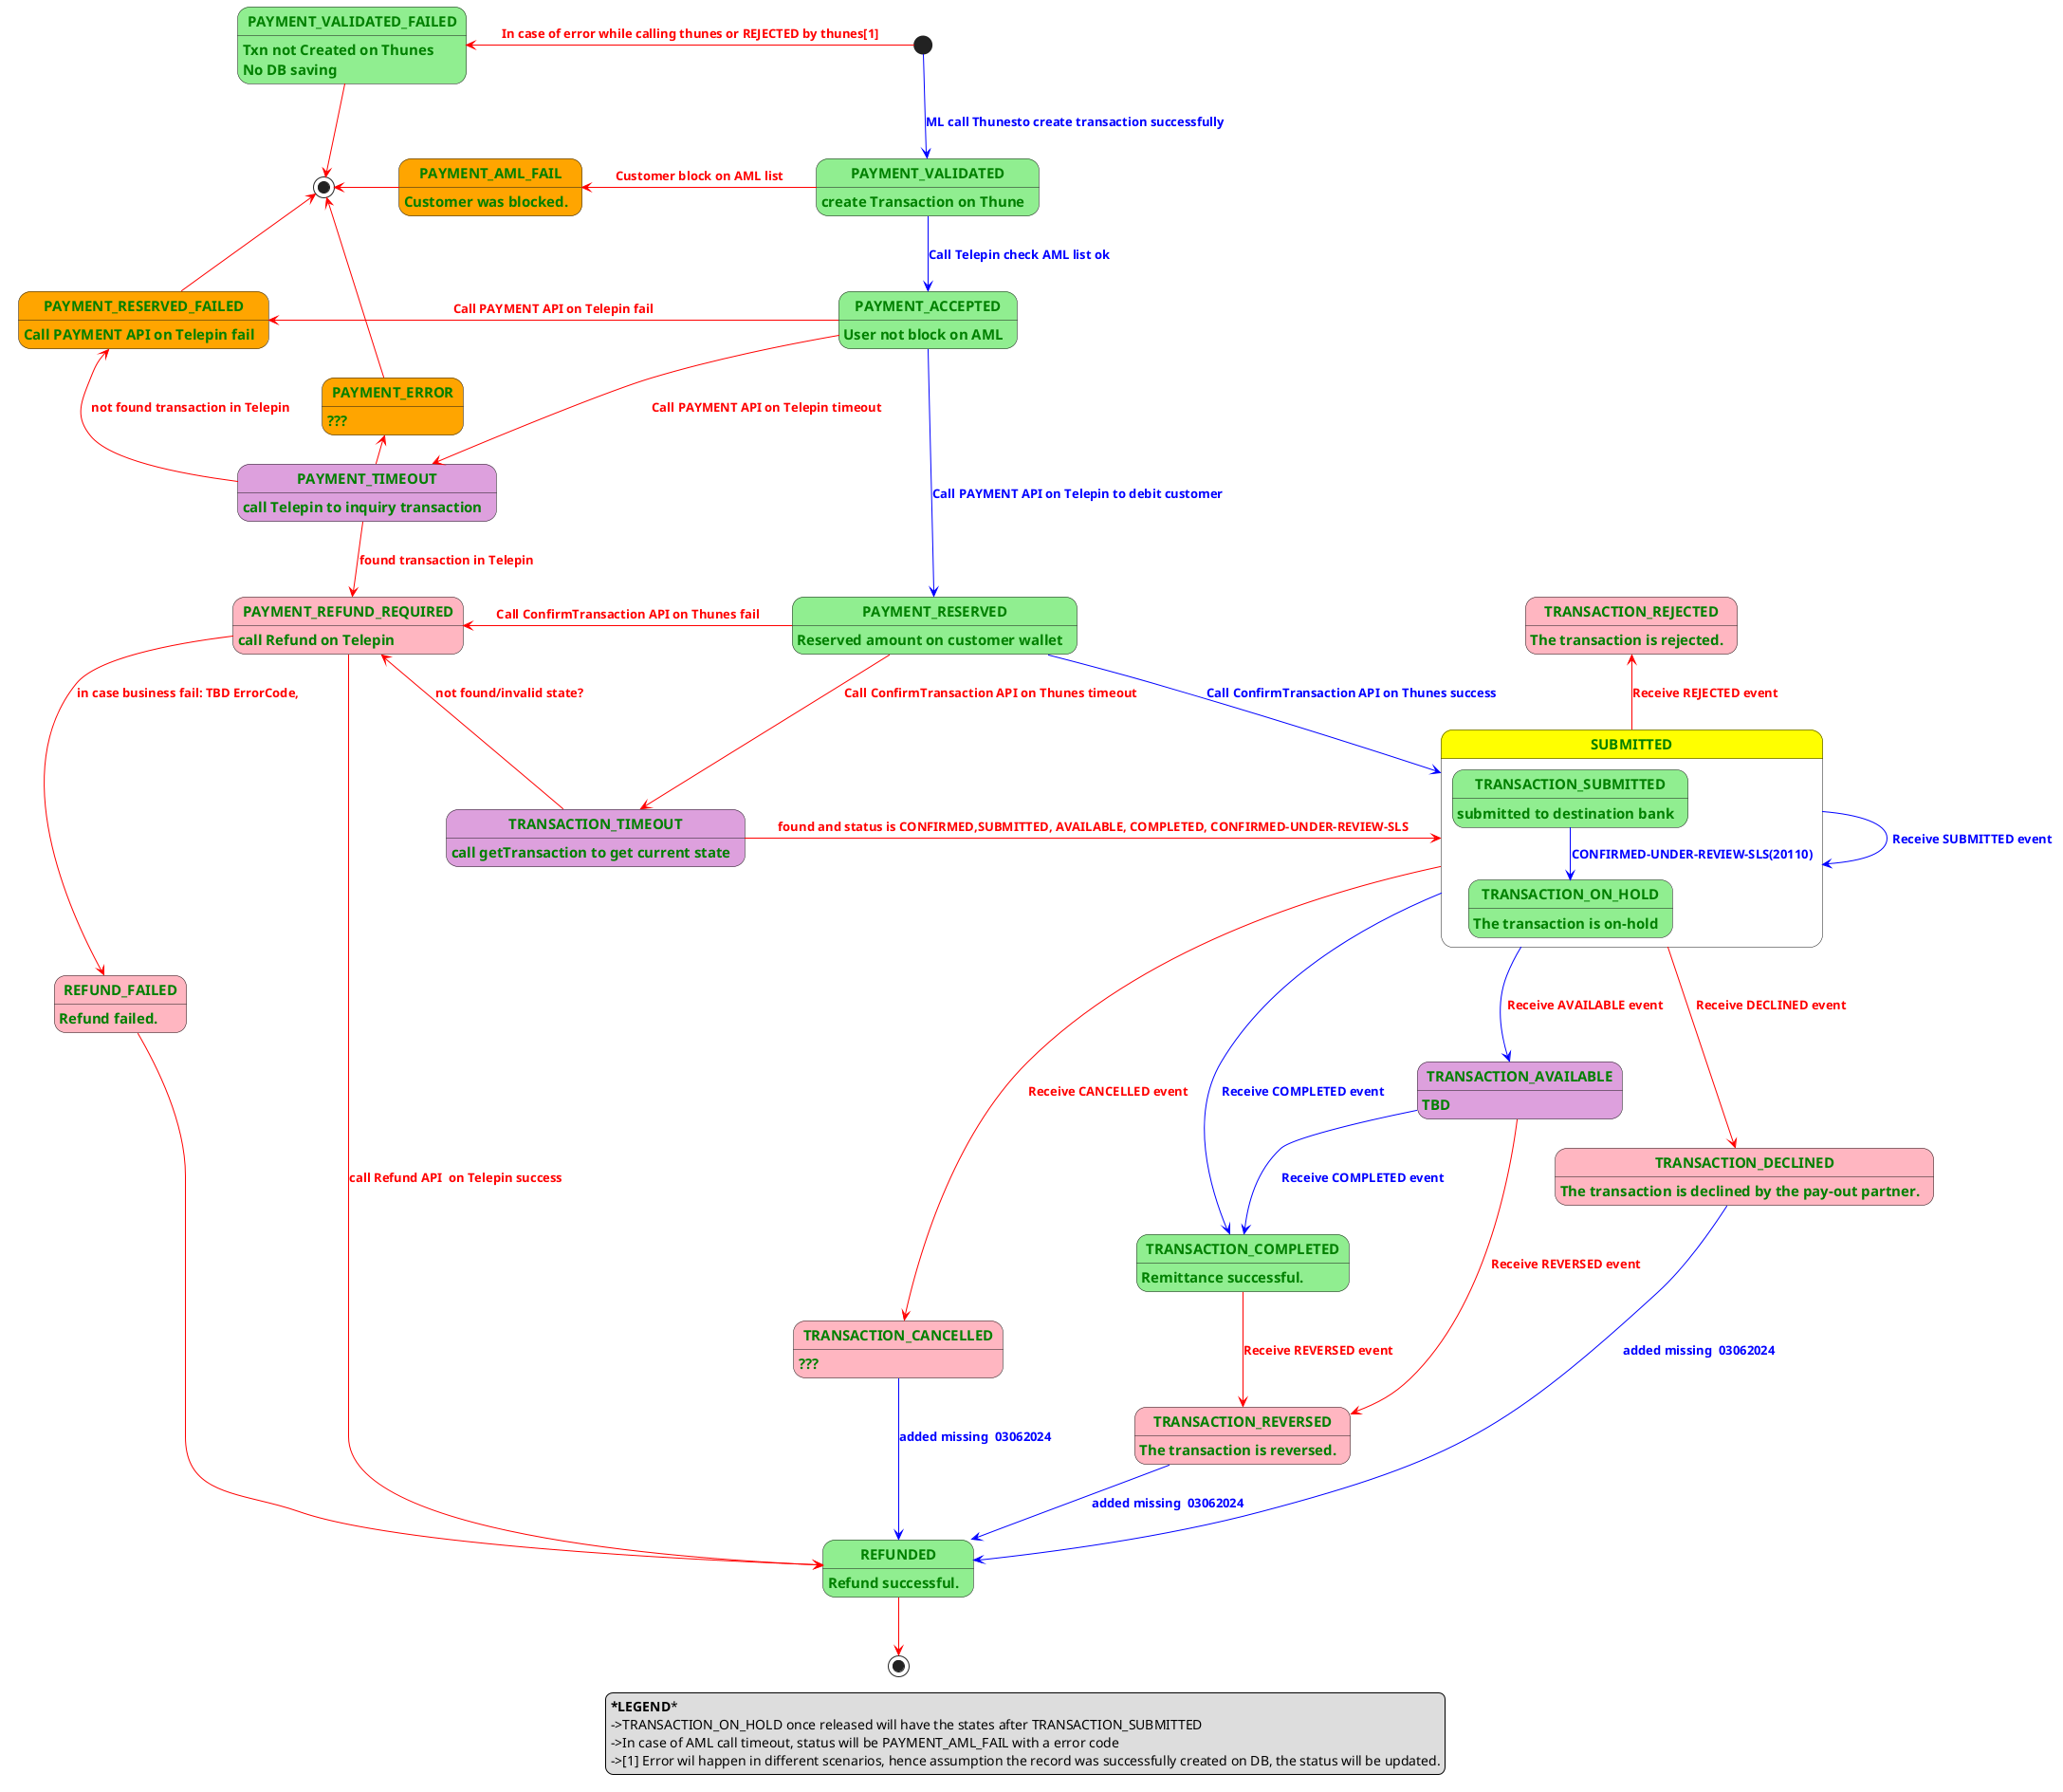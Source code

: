 @startuml
skinparam State {
  BackgroundColor yellow
  FontColor GREEN
  FontName Sanserif
  FontSize 15
  FontStyle bold
'LineColor Red

}

<style>
 arrow {
  FontColor RED
  FontName Sanserif
  FontStyle bold
    LineColor Red
  }

</style>

state endPrePayment    <<end>>
'state end2    <<end>>
'state end3    <<end>>
'state end5    <<end>>
'state endHappy    <<end>>
state PAYMENT_VALIDATED #lightgreen : create Transaction on Thune
state PAYMENT_VALIDATED_FAILED #lightgreen : Txn not Created on Thunes\nNo DB saving
state PAYMENT_AML_FAIL #orange : Customer was blocked.
state PAYMENT_ACCEPTED #lightgreen : User not block on AML
state PAYMENT_RESERVED #lightgreen : Reserved amount on customer wallet
state PAYMENT_RESERVED_FAILED #orange : Call PAYMENT API on Telepin fail
state PAYMENT_TIMEOUT #plum : call Telepin to inquiry transaction
state PAYMENT_ERROR #orange : ???
state PAYMENT_REFUND_REQUIRED #lightpink : call Refund on Telepin
state SUBMITTED {
    state TRANSACTION_SUBMITTED #lightgreen : submitted to destination bank
    state TRANSACTION_ON_HOLD  #lightgreen : The transaction is on-hold
    TRANSACTION_SUBMITTED -down[#blue]-> TRANSACTION_ON_HOLD:<color:blue>CONFIRMED-UNDER-REVIEW-SLS(20110)
}

state TRANSACTION_AVAILABLE #plum : TBD
state TRANSACTION_DECLINED #lightpink : The transaction is declined by the pay-out partner.
state TRANSACTION_COMPLETED #lightgreen : Remittance successful.
state TRANSACTION_REVERSED #lightpink: The transaction is reversed.
state TRANSACTION_TIMEOUT #plum : call getTransaction to get current state
state TRANSACTION_REJECTED #lightpink : The transaction is rejected.
state TRANSACTION_CANCELLED #lightpink : ???
state REFUND_FAILED #lightpink : Refund failed.
state REFUNDED #lightgreen : Refund successful.

[*] -down[#blue]-> PAYMENT_VALIDATED : <color:blue>ML call Thunesto create transaction successfully
[*] -left> PAYMENT_VALIDATED_FAILED: In case of error while calling thunes or REJECTED by thunes[1]
PAYMENT_VALIDATED_FAILED --> endPrePayment

' PREPAY_INITIATED -down-> PAYMENT_VALIDATED : Call Thunes Send Money Validate Success
' PREPAY_INITIATED -left->  PREPAY_FAILED : Call Thunes fail or validate request fail

PAYMENT_VALIDATED -down[#blue]-> PAYMENT_ACCEPTED: <color:blue>Call Telepin check AML list ok
PAYMENT_VALIDATED -left-> PAYMENT_AML_FAIL: Customer block on AML list

PAYMENT_ACCEPTED -down[#blue]-> PAYMENT_RESERVED : <color:blue>Call PAYMENT API on Telepin to debit customer
PAYMENT_ACCEPTED -left-> PAYMENT_RESERVED_FAILED : Call PAYMENT API on Telepin fail
PAYMENT_ACCEPTED -down-> PAYMENT_TIMEOUT : Call PAYMENT API on Telepin timeout

PAYMENT_TIMEOUT -up->PAYMENT_RESERVED_FAILED: not found transaction in Telepin
PAYMENT_TIMEOUT -down->PAYMENT_REFUND_REQUIRED: found transaction in Telepin
PAYMENT_TIMEOUT -left-> PAYMENT_ERROR

PAYMENT_REFUND_REQUIRED -down-> REFUNDED: call Refund API  on Telepin success
PAYMENT_REFUND_REQUIRED -down-> REFUND_FAILED: in case business fail: TBD ErrorCode,


PAYMENT_RESERVED -down[#blue]-> SUBMITTED: <color:blue>Call ConfirmTransaction API on Thunes success
PAYMENT_RESERVED -left-> PAYMENT_REFUND_REQUIRED : Call ConfirmTransaction API on Thunes fail
PAYMENT_RESERVED -down-> TRANSACTION_TIMEOUT : Call ConfirmTransaction API on Thunes timeout
TRANSACTION_TIMEOUT -down-> PAYMENT_REFUND_REQUIRED: not found/invalid state?
TRANSACTION_TIMEOUT -right-> SUBMITTED: found and status is CONFIRMED,SUBMITTED, AVAILABLE, COMPLETED, CONFIRMED-UNDER-REVIEW-SLS

SUBMITTED -up-> TRANSACTION_REJECTED: Receive REJECTED event
SUBMITTED -down-> TRANSACTION_CANCELLED: Receive CANCELLED event
SUBMITTED -down[#blue]-> SUBMITTED: <color:blue>Receive SUBMITTED event


SUBMITTED -down-> TRANSACTION_DECLINED: Receive DECLINED event
SUBMITTED -down[#blue]-> TRANSACTION_AVAILABLE: Receive AVAILABLE event
TRANSACTION_AVAILABLE -down-> TRANSACTION_REVERSED: Receive REVERSED event
TRANSACTION_AVAILABLE -down[#blue]-> TRANSACTION_COMPLETED: <color:blue>Receive COMPLETED event
SUBMITTED -down[#blue]-> TRANSACTION_COMPLETED: <color:blue>Receive COMPLETED event
TRANSACTION_COMPLETED -down-> TRANSACTION_REVERSED: Receive REVERSED event

'TRANSACTION_COMPLETED -right-> endHappy


PAYMENT_AML_FAIL -left-> endPrePayment
PAYMENT_ERROR -up-> endPrePayment
PAYMENT_RESERVED_FAILED -left-> endPrePayment
REFUND_FAILED -down-> REFUNDED
'TRANSACTION_REVERSED -down-> end5
TRANSACTION_DECLINED -down[#blue]-> REFUNDED: <color:blue>added missing  03062024
TRANSACTION_REVERSED -[#blue]-> REFUNDED: <color:blue>added missing  03062024

TRANSACTION_CANCELLED -down[#blue]-> REFUNDED: <color:blue>added missing  03062024

'PAYMENT_VALIDATED: create Transaction on Thune

'in case Thunes refund success and Telepin fail then status is PAYMENT_REFUND_REQUIRED'
REFUNDED --> [*]


legend
***LEGEND***
->TRANSACTION_ON_HOLD once released will have the states after TRANSACTION_SUBMITTED
->In case of AML call timeout, status will be PAYMENT_AML_FAIL with a error code
->[1] Error wil happen in different scenarios, hence assumption the record was successfully created on DB, the status will be updated.
end legend
@enduml